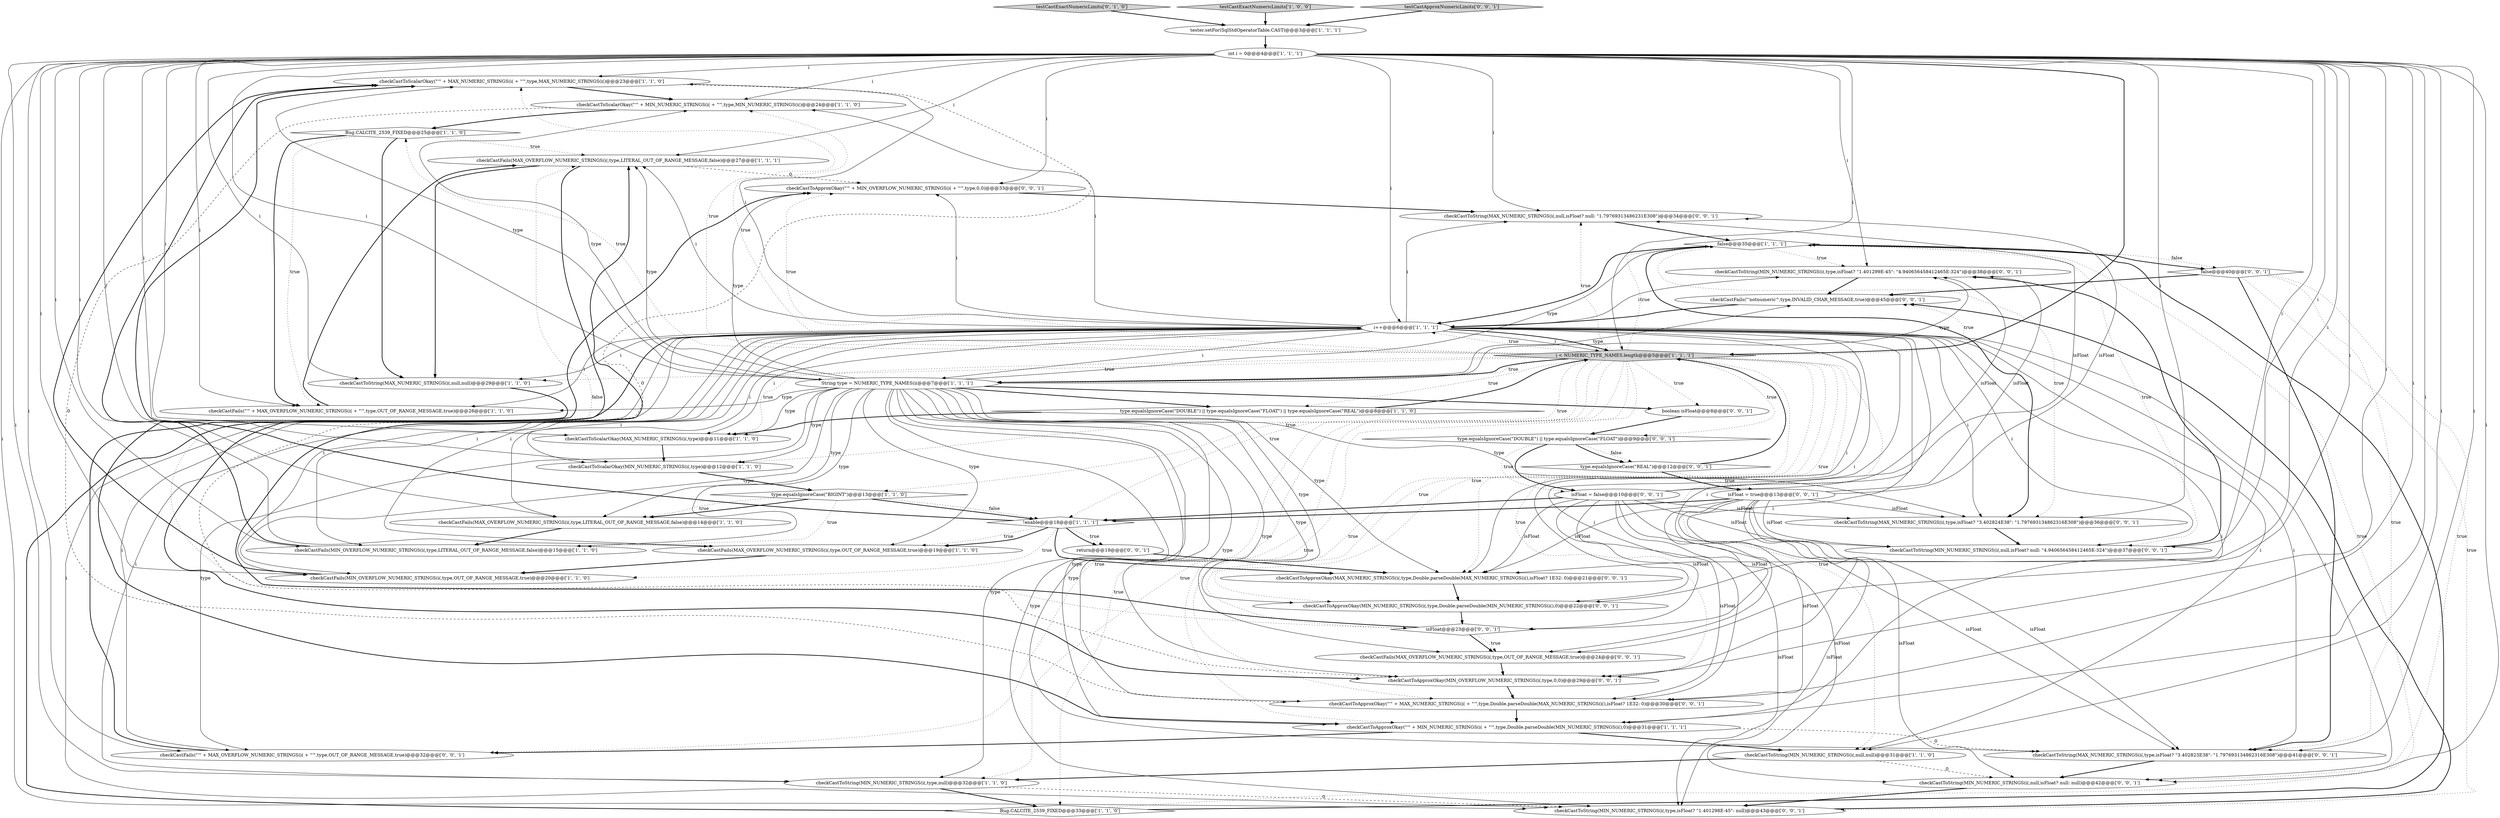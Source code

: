 digraph {
7 [style = filled, label = "checkCastToScalarOkay(\"'\" + MAX_NUMERIC_STRINGS(i( + \"'\",type,MAX_NUMERIC_STRINGS(i()@@@23@@@['1', '1', '0']", fillcolor = white, shape = ellipse image = "AAA0AAABBB1BBB"];
23 [style = filled, label = "tester.setFor(SqlStdOperatorTable.CAST)@@@3@@@['1', '1', '1']", fillcolor = white, shape = ellipse image = "AAA0AAABBB1BBB"];
14 [style = filled, label = "!enable@@@18@@@['1', '1', '1']", fillcolor = white, shape = diamond image = "AAA0AAABBB1BBB"];
2 [style = filled, label = "checkCastToScalarOkay(\"'\" + MIN_NUMERIC_STRINGS(i( + \"'\",type,MIN_NUMERIC_STRINGS(i()@@@24@@@['1', '1', '0']", fillcolor = white, shape = ellipse image = "AAA0AAABBB1BBB"];
1 [style = filled, label = "checkCastToString(MIN_NUMERIC_STRINGS(i(,type,null)@@@32@@@['1', '1', '0']", fillcolor = white, shape = ellipse image = "AAA0AAABBB1BBB"];
42 [style = filled, label = "checkCastToString(MIN_NUMERIC_STRINGS(i(,type,isFloat? \"1.401299E-45\": \"4.940656458412465E-324\")@@@38@@@['0', '0', '1']", fillcolor = white, shape = ellipse image = "AAA0AAABBB3BBB"];
35 [style = filled, label = "checkCastToString(MIN_NUMERIC_STRINGS(i(,null,isFloat? null: \"4.940656458412465E-324\")@@@37@@@['0', '0', '1']", fillcolor = white, shape = ellipse image = "AAA0AAABBB3BBB"];
37 [style = filled, label = "checkCastToApproxOkay(\"'\" + MIN_OVERFLOW_NUMERIC_STRINGS(i( + \"'\",type,0,0)@@@33@@@['0', '0', '1']", fillcolor = white, shape = ellipse image = "AAA0AAABBB3BBB"];
22 [style = filled, label = "i++@@@6@@@['1', '1', '1']", fillcolor = white, shape = ellipse image = "AAA0AAABBB1BBB"];
44 [style = filled, label = "isFloat = false@@@10@@@['0', '0', '1']", fillcolor = white, shape = ellipse image = "AAA0AAABBB3BBB"];
49 [style = filled, label = "checkCastToString(MAX_NUMERIC_STRINGS(i(,type,isFloat? \"3.402823E38\": \"1.797693134862316E308\")@@@41@@@['0', '0', '1']", fillcolor = white, shape = ellipse image = "AAA0AAABBB3BBB"];
9 [style = filled, label = "Bug.CALCITE_2539_FIXED@@@33@@@['1', '1', '0']", fillcolor = white, shape = diamond image = "AAA0AAABBB1BBB"];
26 [style = filled, label = "testCastExactNumericLimits['0', '1', '0']", fillcolor = lightgray, shape = diamond image = "AAA0AAABBB2BBB"];
16 [style = filled, label = "i < NUMERIC_TYPE_NAMES.length@@@5@@@['1', '1', '1']", fillcolor = lightgray, shape = diamond image = "AAA0AAABBB1BBB"];
40 [style = filled, label = "isFloat@@@23@@@['0', '0', '1']", fillcolor = white, shape = diamond image = "AAA0AAABBB3BBB"];
19 [style = filled, label = "checkCastFails(MAX_OVERFLOW_NUMERIC_STRINGS(i(,type,OUT_OF_RANGE_MESSAGE,true)@@@19@@@['1', '1', '0']", fillcolor = white, shape = ellipse image = "AAA0AAABBB1BBB"];
17 [style = filled, label = "false@@@35@@@['1', '1', '1']", fillcolor = white, shape = diamond image = "AAA0AAABBB1BBB"];
34 [style = filled, label = "false@@@40@@@['0', '0', '1']", fillcolor = white, shape = diamond image = "AAA0AAABBB3BBB"];
11 [style = filled, label = "String type = NUMERIC_TYPE_NAMES(i(@@@7@@@['1', '1', '1']", fillcolor = white, shape = ellipse image = "AAA0AAABBB1BBB"];
31 [style = filled, label = "checkCastToString(MAX_NUMERIC_STRINGS(i(,null,isFloat? null: \"1.79769313486231E308\")@@@34@@@['0', '0', '1']", fillcolor = white, shape = ellipse image = "AAA0AAABBB3BBB"];
0 [style = filled, label = "type.equalsIgnoreCase(\"BIGINT\")@@@13@@@['1', '1', '0']", fillcolor = white, shape = diamond image = "AAA0AAABBB1BBB"];
6 [style = filled, label = "testCastExactNumericLimits['1', '0', '0']", fillcolor = lightgray, shape = diamond image = "AAA0AAABBB1BBB"];
41 [style = filled, label = "return@@@19@@@['0', '0', '1']", fillcolor = white, shape = ellipse image = "AAA0AAABBB3BBB"];
3 [style = filled, label = "int i = 0@@@4@@@['1', '1', '1']", fillcolor = white, shape = ellipse image = "AAA0AAABBB1BBB"];
4 [style = filled, label = "checkCastToScalarOkay(MIN_NUMERIC_STRINGS(i(,type)@@@12@@@['1', '1', '0']", fillcolor = white, shape = ellipse image = "AAA0AAABBB1BBB"];
13 [style = filled, label = "checkCastFails(MAX_OVERFLOW_NUMERIC_STRINGS(i(,type,LITERAL_OUT_OF_RANGE_MESSAGE,false)@@@27@@@['1', '1', '1']", fillcolor = white, shape = ellipse image = "AAA0AAABBB1BBB"];
30 [style = filled, label = "checkCastToString(MAX_NUMERIC_STRINGS(i(,type,isFloat? \"3.402824E38\": \"1.797693134862316E308\")@@@36@@@['0', '0', '1']", fillcolor = white, shape = ellipse image = "AAA0AAABBB3BBB"];
8 [style = filled, label = "checkCastToApproxOkay(\"'\" + MIN_NUMERIC_STRINGS(i( + \"'\",type,Double.parseDouble(MIN_NUMERIC_STRINGS(i(),0)@@@31@@@['1', '1', '1']", fillcolor = white, shape = ellipse image = "AAA0AAABBB1BBB"];
33 [style = filled, label = "isFloat = true@@@13@@@['0', '0', '1']", fillcolor = white, shape = ellipse image = "AAA0AAABBB3BBB"];
27 [style = filled, label = "checkCastToApproxOkay(MIN_NUMERIC_STRINGS(i(,type,Double.parseDouble(MIN_NUMERIC_STRINGS(i(),0)@@@22@@@['0', '0', '1']", fillcolor = white, shape = ellipse image = "AAA0AAABBB3BBB"];
29 [style = filled, label = "checkCastToApproxOkay(MAX_NUMERIC_STRINGS(i(,type,Double.parseDouble(MAX_NUMERIC_STRINGS(i(),isFloat? 1E32: 0)@@@21@@@['0', '0', '1']", fillcolor = white, shape = ellipse image = "AAA0AAABBB3BBB"];
5 [style = filled, label = "checkCastToString(MAX_NUMERIC_STRINGS(i(,null,null)@@@29@@@['1', '1', '0']", fillcolor = white, shape = ellipse image = "AAA0AAABBB1BBB"];
28 [style = filled, label = "testCastApproxNumericLimits['0', '0', '1']", fillcolor = lightgray, shape = diamond image = "AAA0AAABBB3BBB"];
12 [style = filled, label = "checkCastFails(MIN_OVERFLOW_NUMERIC_STRINGS(i(,type,LITERAL_OUT_OF_RANGE_MESSAGE,false)@@@15@@@['1', '1', '0']", fillcolor = white, shape = ellipse image = "AAA0AAABBB1BBB"];
38 [style = filled, label = "type.equalsIgnoreCase(\"REAL\")@@@12@@@['0', '0', '1']", fillcolor = white, shape = diamond image = "AAA0AAABBB3BBB"];
18 [style = filled, label = "type.equalsIgnoreCase(\"DOUBLE\") || type.equalsIgnoreCase(\"FLOAT\") || type.equalsIgnoreCase(\"REAL\")@@@8@@@['1', '1', '0']", fillcolor = white, shape = diamond image = "AAA0AAABBB1BBB"];
36 [style = filled, label = "checkCastFails(\"'notnumeric'\",type,INVALID_CHAR_MESSAGE,true)@@@45@@@['0', '0', '1']", fillcolor = white, shape = ellipse image = "AAA0AAABBB3BBB"];
45 [style = filled, label = "checkCastFails(MAX_OVERFLOW_NUMERIC_STRINGS(i(,type,OUT_OF_RANGE_MESSAGE,true)@@@24@@@['0', '0', '1']", fillcolor = white, shape = ellipse image = "AAA0AAABBB3BBB"];
21 [style = filled, label = "Bug.CALCITE_2539_FIXED@@@25@@@['1', '1', '0']", fillcolor = white, shape = diamond image = "AAA0AAABBB1BBB"];
10 [style = filled, label = "checkCastFails(MIN_OVERFLOW_NUMERIC_STRINGS(i(,type,OUT_OF_RANGE_MESSAGE,true)@@@20@@@['1', '1', '0']", fillcolor = white, shape = ellipse image = "AAA0AAABBB1BBB"];
43 [style = filled, label = "checkCastToString(MIN_NUMERIC_STRINGS(i(,null,isFloat? null: null)@@@42@@@['0', '0', '1']", fillcolor = white, shape = ellipse image = "AAA0AAABBB3BBB"];
15 [style = filled, label = "checkCastFails(MAX_OVERFLOW_NUMERIC_STRINGS(i(,type,LITERAL_OUT_OF_RANGE_MESSAGE,false)@@@14@@@['1', '1', '0']", fillcolor = white, shape = ellipse image = "AAA0AAABBB1BBB"];
46 [style = filled, label = "checkCastToString(MIN_NUMERIC_STRINGS(i(,type,isFloat? \"1.401298E-45\": null)@@@43@@@['0', '0', '1']", fillcolor = white, shape = ellipse image = "AAA0AAABBB3BBB"];
20 [style = filled, label = "checkCastToScalarOkay(MAX_NUMERIC_STRINGS(i(,type)@@@11@@@['1', '1', '0']", fillcolor = white, shape = ellipse image = "AAA0AAABBB1BBB"];
48 [style = filled, label = "checkCastToApproxOkay(\"'\" + MAX_NUMERIC_STRINGS(i( + \"'\",type,Double.parseDouble(MAX_NUMERIC_STRINGS(i(),isFloat? 1E32: 0)@@@30@@@['0', '0', '1']", fillcolor = white, shape = ellipse image = "AAA0AAABBB3BBB"];
47 [style = filled, label = "checkCastToApproxOkay(MIN_OVERFLOW_NUMERIC_STRINGS(i(,type,0,0)@@@29@@@['0', '0', '1']", fillcolor = white, shape = ellipse image = "AAA0AAABBB3BBB"];
39 [style = filled, label = "checkCastFails(\"'\" + MAX_OVERFLOW_NUMERIC_STRINGS(i( + \"'\",type,OUT_OF_RANGE_MESSAGE,true)@@@32@@@['0', '0', '1']", fillcolor = white, shape = ellipse image = "AAA0AAABBB3BBB"];
32 [style = filled, label = "boolean isFloat@@@8@@@['0', '0', '1']", fillcolor = white, shape = ellipse image = "AAA0AAABBB3BBB"];
24 [style = filled, label = "checkCastFails(\"'\" + MAX_OVERFLOW_NUMERIC_STRINGS(i( + \"'\",type,OUT_OF_RANGE_MESSAGE,true)@@@26@@@['1', '1', '0']", fillcolor = white, shape = ellipse image = "AAA0AAABBB1BBB"];
50 [style = filled, label = "type.equalsIgnoreCase(\"DOUBLE\") || type.equalsIgnoreCase(\"FLOAT\")@@@9@@@['0', '0', '1']", fillcolor = white, shape = diamond image = "AAA0AAABBB3BBB"];
25 [style = filled, label = "checkCastToString(MIN_NUMERIC_STRINGS(i(,null,null)@@@31@@@['1', '1', '0']", fillcolor = white, shape = ellipse image = "AAA0AAABBB1BBB"];
11->8 [style = solid, label="type"];
11->24 [style = solid, label="type"];
0->12 [style = dotted, label="true"];
13->47 [style = bold, label=""];
3->46 [style = solid, label="i"];
25->1 [style = bold, label=""];
3->16 [style = solid, label="i"];
3->22 [style = solid, label="i"];
16->9 [style = dotted, label="true"];
14->19 [style = dotted, label="true"];
33->43 [style = solid, label="isFloat"];
3->8 [style = solid, label="i"];
50->44 [style = bold, label=""];
16->17 [style = dotted, label="true"];
22->25 [style = solid, label="i"];
3->48 [style = solid, label="i"];
11->47 [style = solid, label="type"];
11->19 [style = solid, label="type"];
22->48 [style = solid, label="i"];
11->48 [style = solid, label="type"];
44->42 [style = solid, label="isFloat"];
3->15 [style = solid, label="i"];
16->20 [style = dotted, label="true"];
17->35 [style = dotted, label="true"];
21->24 [style = bold, label=""];
25->43 [style = dashed, label="0"];
11->17 [style = solid, label="type"];
3->16 [style = bold, label=""];
50->38 [style = dotted, label="false"];
40->13 [style = bold, label=""];
22->5 [style = solid, label="i"];
22->1 [style = solid, label="i"];
12->7 [style = bold, label=""];
0->15 [style = bold, label=""];
14->41 [style = dotted, label="true"];
14->7 [style = bold, label=""];
3->4 [style = solid, label="i"];
22->30 [style = solid, label="i"];
16->7 [style = dotted, label="true"];
22->47 [style = solid, label="i"];
34->43 [style = dotted, label="true"];
0->14 [style = bold, label=""];
33->42 [style = solid, label="isFloat"];
21->24 [style = dotted, label="true"];
37->31 [style = bold, label=""];
16->39 [style = dotted, label="true"];
33->30 [style = solid, label="isFloat"];
16->5 [style = dotted, label="true"];
3->20 [style = solid, label="i"];
44->31 [style = solid, label="isFloat"];
0->14 [style = dotted, label="false"];
22->11 [style = solid, label="i"];
22->15 [style = solid, label="i"];
16->32 [style = dotted, label="true"];
22->16 [style = solid, label="i"];
3->30 [style = solid, label="i"];
11->13 [style = solid, label="type"];
16->47 [style = dotted, label="true"];
8->39 [style = bold, label=""];
33->48 [style = solid, label="isFloat"];
44->29 [style = solid, label="isFloat"];
16->40 [style = dotted, label="true"];
11->10 [style = solid, label="type"];
3->31 [style = solid, label="i"];
38->33 [style = dotted, label="true"];
11->30 [style = solid, label="type"];
33->29 [style = solid, label="isFloat"];
3->2 [style = solid, label="i"];
47->48 [style = bold, label=""];
50->44 [style = dotted, label="true"];
22->2 [style = solid, label="i"];
46->36 [style = bold, label=""];
9->17 [style = bold, label=""];
23->3 [style = bold, label=""];
11->37 [style = solid, label="type"];
16->4 [style = dotted, label="true"];
3->13 [style = solid, label="i"];
10->7 [style = bold, label=""];
3->29 [style = solid, label="i"];
33->35 [style = solid, label="isFloat"];
11->18 [style = bold, label=""];
43->46 [style = bold, label=""];
22->27 [style = solid, label="i"];
4->0 [style = bold, label=""];
17->34 [style = dotted, label="false"];
3->10 [style = solid, label="i"];
29->27 [style = bold, label=""];
18->20 [style = bold, label=""];
17->34 [style = bold, label=""];
22->46 [style = solid, label="i"];
2->48 [style = dashed, label="0"];
11->2 [style = solid, label="type"];
16->1 [style = dotted, label="true"];
3->37 [style = solid, label="i"];
2->21 [style = bold, label=""];
7->2 [style = bold, label=""];
1->46 [style = dashed, label="0"];
34->36 [style = bold, label=""];
33->49 [style = solid, label="isFloat"];
16->14 [style = dotted, label="true"];
22->19 [style = solid, label="i"];
13->5 [style = bold, label=""];
3->43 [style = solid, label="i"];
16->21 [style = dotted, label="true"];
22->29 [style = solid, label="i"];
15->12 [style = bold, label=""];
21->13 [style = dotted, label="true"];
16->25 [style = dotted, label="true"];
38->33 [style = bold, label=""];
44->30 [style = solid, label="isFloat"];
16->11 [style = dotted, label="true"];
3->47 [style = solid, label="i"];
24->13 [style = bold, label=""];
32->50 [style = bold, label=""];
16->18 [style = dotted, label="true"];
9->22 [style = bold, label=""];
39->37 [style = bold, label=""];
22->31 [style = solid, label="i"];
3->24 [style = solid, label="i"];
16->8 [style = dotted, label="true"];
22->42 [style = solid, label="i"];
3->5 [style = solid, label="i"];
22->16 [style = bold, label=""];
35->42 [style = bold, label=""];
34->49 [style = bold, label=""];
6->23 [style = bold, label=""];
3->19 [style = solid, label="i"];
11->42 [style = solid, label="type"];
16->48 [style = dotted, label="true"];
38->16 [style = bold, label=""];
22->35 [style = solid, label="i"];
16->36 [style = dotted, label="true"];
3->49 [style = solid, label="i"];
14->19 [style = bold, label=""];
19->10 [style = bold, label=""];
11->32 [style = bold, label=""];
22->49 [style = solid, label="i"];
44->14 [style = bold, label=""];
11->39 [style = solid, label="type"];
3->45 [style = solid, label="i"];
1->9 [style = bold, label=""];
21->5 [style = bold, label=""];
3->12 [style = solid, label="i"];
30->35 [style = bold, label=""];
22->45 [style = solid, label="i"];
44->46 [style = solid, label="isFloat"];
17->42 [style = dotted, label="true"];
28->23 [style = bold, label=""];
44->40 [style = solid, label="isFloat"];
22->10 [style = solid, label="i"];
14->29 [style = bold, label=""];
44->43 [style = solid, label="isFloat"];
11->1 [style = solid, label="type"];
16->27 [style = dotted, label="true"];
11->45 [style = solid, label="type"];
3->35 [style = solid, label="i"];
31->17 [style = bold, label=""];
22->39 [style = solid, label="i"];
11->29 [style = solid, label="type"];
16->29 [style = dotted, label="true"];
16->31 [style = dotted, label="true"];
44->49 [style = solid, label="isFloat"];
14->41 [style = bold, label=""];
11->15 [style = solid, label="type"];
44->48 [style = solid, label="isFloat"];
22->24 [style = solid, label="i"];
22->37 [style = solid, label="i"];
7->47 [style = dashed, label="0"];
18->16 [style = bold, label=""];
33->31 [style = solid, label="isFloat"];
3->25 [style = solid, label="i"];
5->8 [style = bold, label=""];
33->14 [style = bold, label=""];
11->27 [style = solid, label="type"];
11->20 [style = solid, label="type"];
16->37 [style = dotted, label="true"];
13->37 [style = dashed, label="0"];
16->11 [style = bold, label=""];
16->2 [style = dotted, label="true"];
11->4 [style = solid, label="type"];
11->7 [style = solid, label="type"];
16->50 [style = dotted, label="true"];
22->12 [style = solid, label="i"];
3->27 [style = solid, label="i"];
33->46 [style = solid, label="isFloat"];
0->15 [style = dotted, label="true"];
41->29 [style = bold, label=""];
22->13 [style = solid, label="i"];
44->35 [style = solid, label="isFloat"];
3->7 [style = solid, label="i"];
9->17 [style = dotted, label="true"];
17->30 [style = bold, label=""];
3->1 [style = solid, label="i"];
22->4 [style = solid, label="i"];
48->8 [style = bold, label=""];
42->36 [style = bold, label=""];
16->22 [style = dotted, label="true"];
17->22 [style = bold, label=""];
22->43 [style = solid, label="i"];
40->13 [style = dotted, label="false"];
33->40 [style = solid, label="isFloat"];
49->43 [style = bold, label=""];
34->49 [style = dotted, label="true"];
14->10 [style = dotted, label="true"];
3->42 [style = solid, label="i"];
20->4 [style = bold, label=""];
22->20 [style = solid, label="i"];
11->36 [style = solid, label="type"];
17->30 [style = dotted, label="true"];
50->38 [style = bold, label=""];
16->0 [style = dotted, label="true"];
11->49 [style = solid, label="type"];
26->23 [style = bold, label=""];
45->47 [style = bold, label=""];
11->46 [style = solid, label="type"];
34->46 [style = dotted, label="true"];
3->39 [style = solid, label="i"];
27->40 [style = bold, label=""];
40->45 [style = bold, label=""];
3->11 [style = solid, label="i"];
40->45 [style = dotted, label="true"];
22->7 [style = solid, label="i"];
8->25 [style = bold, label=""];
22->8 [style = solid, label="i"];
8->49 [style = dashed, label="0"];
11->12 [style = solid, label="type"];
36->22 [style = bold, label=""];
}
